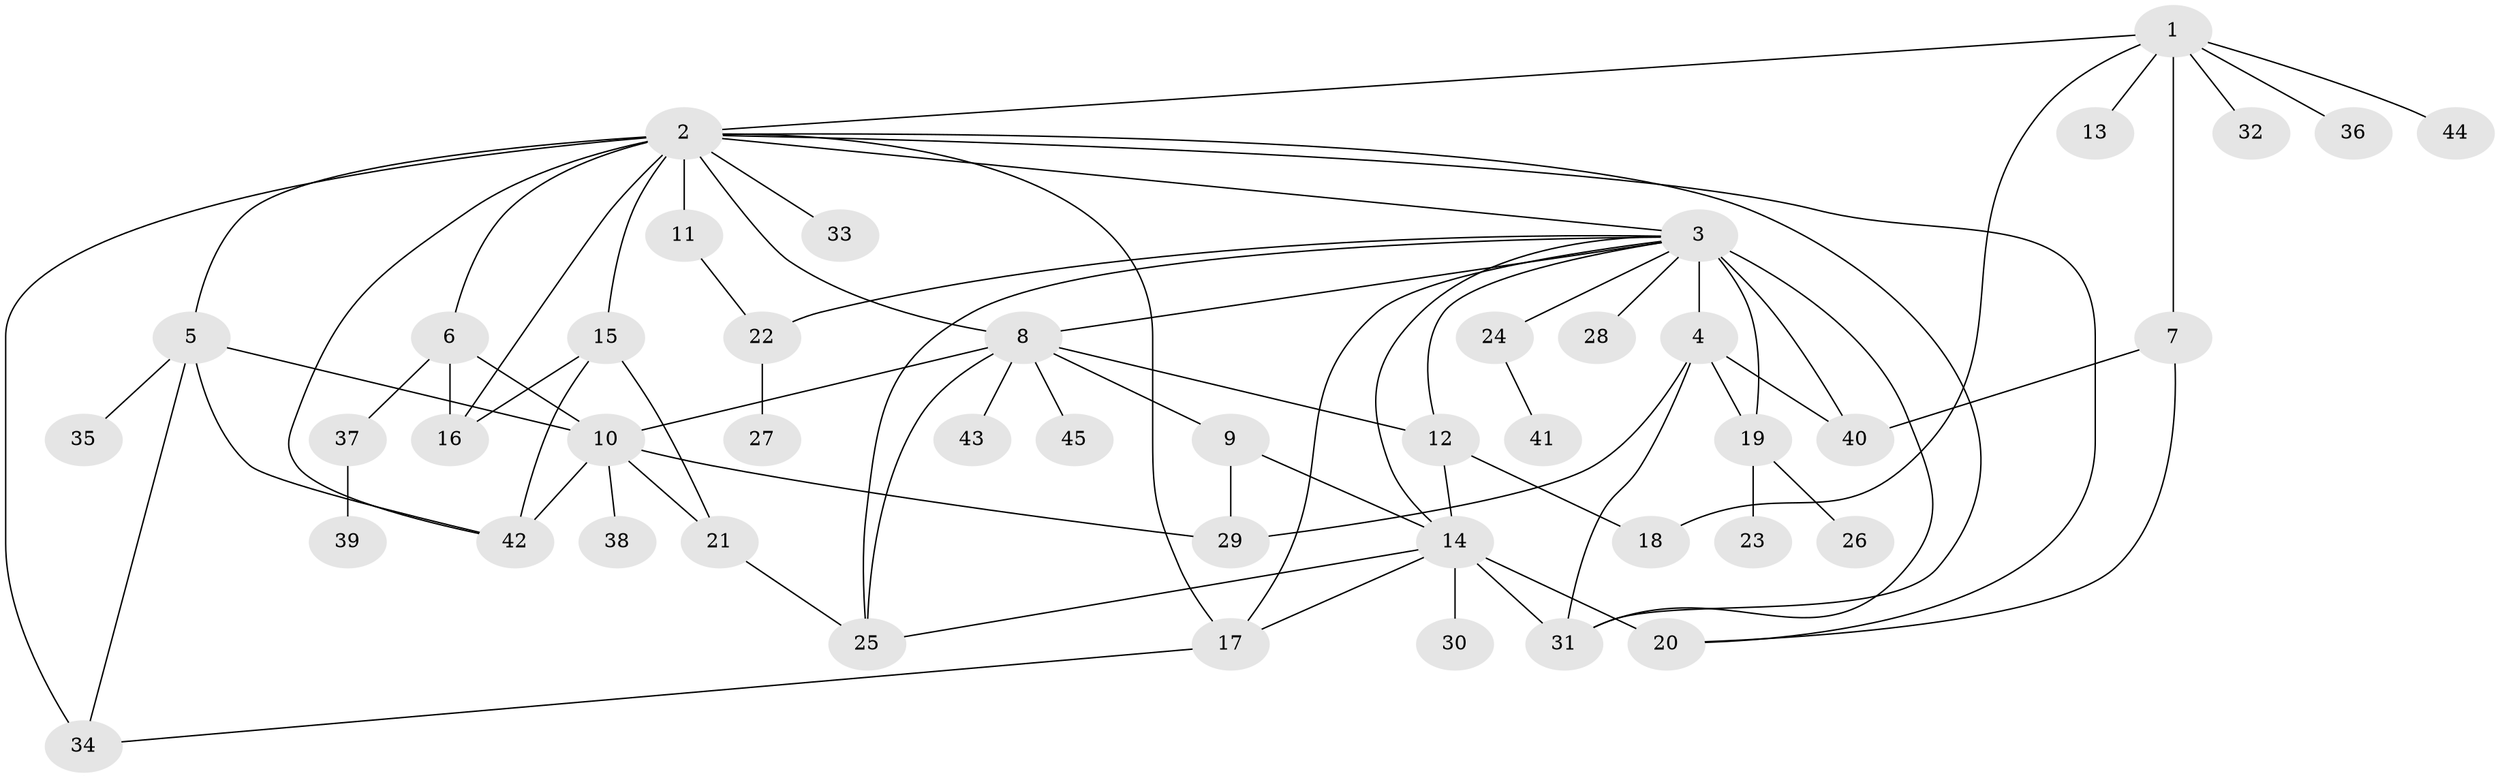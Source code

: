 // original degree distribution, {8: 0.022222222222222223, 21: 0.011111111111111112, 23: 0.011111111111111112, 2: 0.15555555555555556, 6: 0.022222222222222223, 4: 0.06666666666666667, 3: 0.07777777777777778, 10: 0.011111111111111112, 1: 0.5333333333333333, 7: 0.011111111111111112, 14: 0.011111111111111112, 5: 0.06666666666666667}
// Generated by graph-tools (version 1.1) at 2025/35/03/09/25 02:35:50]
// undirected, 45 vertices, 75 edges
graph export_dot {
graph [start="1"]
  node [color=gray90,style=filled];
  1;
  2;
  3;
  4;
  5;
  6;
  7;
  8;
  9;
  10;
  11;
  12;
  13;
  14;
  15;
  16;
  17;
  18;
  19;
  20;
  21;
  22;
  23;
  24;
  25;
  26;
  27;
  28;
  29;
  30;
  31;
  32;
  33;
  34;
  35;
  36;
  37;
  38;
  39;
  40;
  41;
  42;
  43;
  44;
  45;
  1 -- 2 [weight=1.0];
  1 -- 7 [weight=1.0];
  1 -- 13 [weight=1.0];
  1 -- 18 [weight=1.0];
  1 -- 32 [weight=1.0];
  1 -- 36 [weight=1.0];
  1 -- 44 [weight=1.0];
  2 -- 3 [weight=1.0];
  2 -- 5 [weight=1.0];
  2 -- 6 [weight=2.0];
  2 -- 8 [weight=1.0];
  2 -- 11 [weight=4.0];
  2 -- 15 [weight=1.0];
  2 -- 16 [weight=1.0];
  2 -- 17 [weight=1.0];
  2 -- 20 [weight=1.0];
  2 -- 31 [weight=1.0];
  2 -- 33 [weight=1.0];
  2 -- 34 [weight=2.0];
  2 -- 42 [weight=1.0];
  3 -- 4 [weight=7.0];
  3 -- 8 [weight=1.0];
  3 -- 12 [weight=1.0];
  3 -- 14 [weight=1.0];
  3 -- 17 [weight=1.0];
  3 -- 19 [weight=1.0];
  3 -- 22 [weight=1.0];
  3 -- 24 [weight=1.0];
  3 -- 25 [weight=1.0];
  3 -- 28 [weight=1.0];
  3 -- 31 [weight=1.0];
  3 -- 40 [weight=1.0];
  4 -- 19 [weight=1.0];
  4 -- 29 [weight=1.0];
  4 -- 31 [weight=1.0];
  4 -- 40 [weight=1.0];
  5 -- 10 [weight=1.0];
  5 -- 34 [weight=1.0];
  5 -- 35 [weight=1.0];
  5 -- 42 [weight=1.0];
  6 -- 10 [weight=1.0];
  6 -- 16 [weight=3.0];
  6 -- 37 [weight=1.0];
  7 -- 20 [weight=1.0];
  7 -- 40 [weight=2.0];
  8 -- 9 [weight=1.0];
  8 -- 10 [weight=1.0];
  8 -- 12 [weight=1.0];
  8 -- 25 [weight=1.0];
  8 -- 43 [weight=1.0];
  8 -- 45 [weight=1.0];
  9 -- 14 [weight=1.0];
  9 -- 29 [weight=1.0];
  10 -- 21 [weight=1.0];
  10 -- 29 [weight=1.0];
  10 -- 38 [weight=1.0];
  10 -- 42 [weight=1.0];
  11 -- 22 [weight=1.0];
  12 -- 14 [weight=1.0];
  12 -- 18 [weight=2.0];
  14 -- 17 [weight=1.0];
  14 -- 20 [weight=4.0];
  14 -- 25 [weight=1.0];
  14 -- 30 [weight=1.0];
  14 -- 31 [weight=1.0];
  15 -- 16 [weight=1.0];
  15 -- 21 [weight=1.0];
  15 -- 42 [weight=3.0];
  17 -- 34 [weight=1.0];
  19 -- 23 [weight=1.0];
  19 -- 26 [weight=1.0];
  21 -- 25 [weight=1.0];
  22 -- 27 [weight=1.0];
  24 -- 41 [weight=1.0];
  37 -- 39 [weight=1.0];
}
